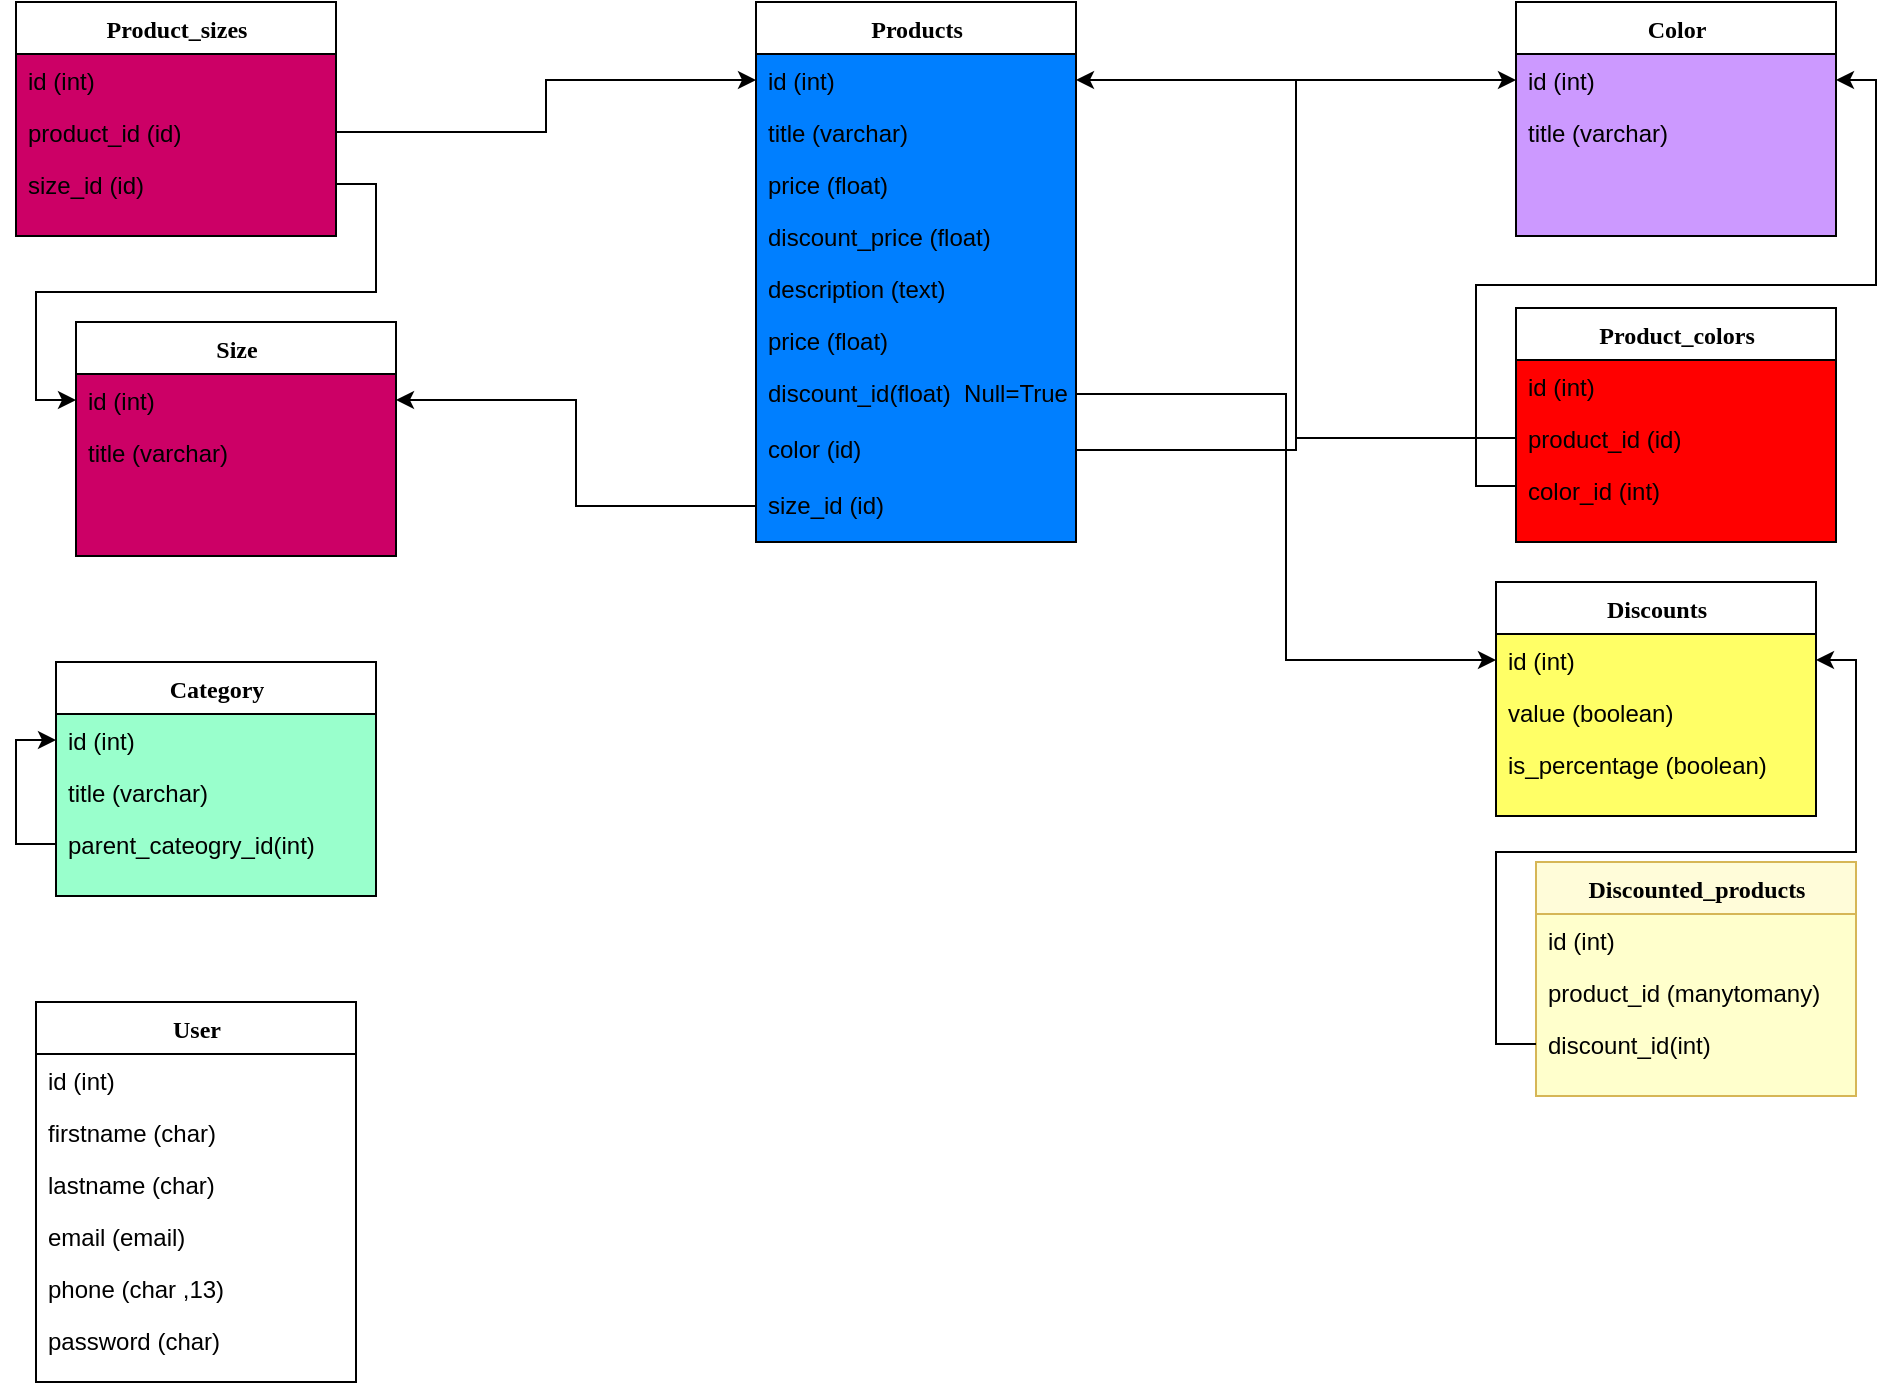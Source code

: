 <mxfile version="20.8.3" type="github">
  <diagram name="Page-1" id="9f46799a-70d6-7492-0946-bef42562c5a5">
    <mxGraphModel dx="1360" dy="775" grid="1" gridSize="10" guides="1" tooltips="1" connect="1" arrows="1" fold="1" page="1" pageScale="1" pageWidth="1100" pageHeight="850" background="#ffffff" math="0" shadow="0">
      <root>
        <mxCell id="0" />
        <mxCell id="1" parent="0" />
        <mxCell id="78961159f06e98e8-17" value="User" style="swimlane;html=1;fontStyle=1;align=center;verticalAlign=top;childLayout=stackLayout;horizontal=1;startSize=26;horizontalStack=0;resizeParent=1;resizeLast=0;collapsible=1;marginBottom=0;swimlaneFillColor=#ffffff;rounded=0;shadow=0;comic=0;labelBackgroundColor=none;strokeWidth=1;fillColor=none;fontFamily=Verdana;fontSize=12;" parent="1" vertex="1">
          <mxGeometry x="120" y="520" width="160" height="190" as="geometry" />
        </mxCell>
        <mxCell id="78961159f06e98e8-21" value="id (int)&lt;br&gt;&lt;br&gt;" style="text;html=1;strokeColor=none;fillColor=none;align=left;verticalAlign=top;spacingLeft=4;spacingRight=4;whiteSpace=wrap;overflow=hidden;rotatable=0;points=[[0,0.5],[1,0.5]];portConstraint=eastwest;" parent="78961159f06e98e8-17" vertex="1">
          <mxGeometry y="26" width="160" height="26" as="geometry" />
        </mxCell>
        <mxCell id="78961159f06e98e8-23" value="firstname (char)" style="text;html=1;strokeColor=none;fillColor=none;align=left;verticalAlign=top;spacingLeft=4;spacingRight=4;whiteSpace=wrap;overflow=hidden;rotatable=0;points=[[0,0.5],[1,0.5]];portConstraint=eastwest;" parent="78961159f06e98e8-17" vertex="1">
          <mxGeometry y="52" width="160" height="26" as="geometry" />
        </mxCell>
        <mxCell id="78961159f06e98e8-25" value="lastname (char)" style="text;html=1;strokeColor=none;fillColor=none;align=left;verticalAlign=top;spacingLeft=4;spacingRight=4;whiteSpace=wrap;overflow=hidden;rotatable=0;points=[[0,0.5],[1,0.5]];portConstraint=eastwest;" parent="78961159f06e98e8-17" vertex="1">
          <mxGeometry y="78" width="160" height="26" as="geometry" />
        </mxCell>
        <mxCell id="78961159f06e98e8-26" value="email (email)" style="text;html=1;strokeColor=none;fillColor=none;align=left;verticalAlign=top;spacingLeft=4;spacingRight=4;whiteSpace=wrap;overflow=hidden;rotatable=0;points=[[0,0.5],[1,0.5]];portConstraint=eastwest;" parent="78961159f06e98e8-17" vertex="1">
          <mxGeometry y="104" width="160" height="26" as="geometry" />
        </mxCell>
        <mxCell id="78961159f06e98e8-24" value="phone (char ,13)" style="text;html=1;strokeColor=none;fillColor=none;align=left;verticalAlign=top;spacingLeft=4;spacingRight=4;whiteSpace=wrap;overflow=hidden;rotatable=0;points=[[0,0.5],[1,0.5]];portConstraint=eastwest;" parent="78961159f06e98e8-17" vertex="1">
          <mxGeometry y="130" width="160" height="26" as="geometry" />
        </mxCell>
        <mxCell id="78961159f06e98e8-20" value="password (char)" style="text;html=1;strokeColor=none;fillColor=none;align=left;verticalAlign=top;spacingLeft=4;spacingRight=4;whiteSpace=wrap;overflow=hidden;rotatable=0;points=[[0,0.5],[1,0.5]];portConstraint=eastwest;" parent="78961159f06e98e8-17" vertex="1">
          <mxGeometry y="156" width="160" height="26" as="geometry" />
        </mxCell>
        <mxCell id="78961159f06e98e8-43" value="Category" style="swimlane;html=1;fontStyle=1;align=center;verticalAlign=top;childLayout=stackLayout;horizontal=1;startSize=26;horizontalStack=0;resizeParent=1;resizeLast=0;collapsible=1;marginBottom=0;swimlaneFillColor=#99FFCC;rounded=0;shadow=0;comic=0;labelBackgroundColor=none;strokeWidth=1;fillColor=none;fontFamily=Verdana;fontSize=12;" parent="1" vertex="1">
          <mxGeometry x="130" y="350" width="160" height="117" as="geometry" />
        </mxCell>
        <mxCell id="78961159f06e98e8-44" value="id (int)" style="text;html=1;strokeColor=none;fillColor=none;align=left;verticalAlign=top;spacingLeft=4;spacingRight=4;whiteSpace=wrap;overflow=hidden;rotatable=0;points=[[0,0.5],[1,0.5]];portConstraint=eastwest;" parent="78961159f06e98e8-43" vertex="1">
          <mxGeometry y="26" width="160" height="26" as="geometry" />
        </mxCell>
        <mxCell id="78961159f06e98e8-45" value="title (varchar)" style="text;html=1;strokeColor=none;fillColor=none;align=left;verticalAlign=top;spacingLeft=4;spacingRight=4;whiteSpace=wrap;overflow=hidden;rotatable=0;points=[[0,0.5],[1,0.5]];portConstraint=eastwest;" parent="78961159f06e98e8-43" vertex="1">
          <mxGeometry y="52" width="160" height="26" as="geometry" />
        </mxCell>
        <mxCell id="2yD11-zQO2KMrGkMFxLH-42" style="edgeStyle=orthogonalEdgeStyle;rounded=0;orthogonalLoop=1;jettySize=auto;html=1;exitX=0;exitY=0.5;exitDx=0;exitDy=0;entryX=0;entryY=0.5;entryDx=0;entryDy=0;" edge="1" parent="78961159f06e98e8-43" source="78961159f06e98e8-49" target="78961159f06e98e8-44">
          <mxGeometry relative="1" as="geometry" />
        </mxCell>
        <mxCell id="78961159f06e98e8-49" value="parent_cateogry_id(int)" style="text;html=1;strokeColor=none;fillColor=none;align=left;verticalAlign=top;spacingLeft=4;spacingRight=4;whiteSpace=wrap;overflow=hidden;rotatable=0;points=[[0,0.5],[1,0.5]];portConstraint=eastwest;" parent="78961159f06e98e8-43" vertex="1">
          <mxGeometry y="78" width="160" height="26" as="geometry" />
        </mxCell>
        <mxCell id="2yD11-zQO2KMrGkMFxLH-7" value="Color" style="swimlane;html=1;fontStyle=1;align=center;verticalAlign=top;childLayout=stackLayout;horizontal=1;startSize=26;horizontalStack=0;resizeParent=1;resizeLast=0;collapsible=1;marginBottom=0;swimlaneFillColor=#CC99FF;rounded=0;shadow=0;comic=0;labelBackgroundColor=none;strokeWidth=1;fillColor=none;fontFamily=Verdana;fontSize=12;" vertex="1" parent="1">
          <mxGeometry x="860" y="20" width="160" height="117" as="geometry" />
        </mxCell>
        <mxCell id="2yD11-zQO2KMrGkMFxLH-8" value="id (int)" style="text;html=1;strokeColor=none;fillColor=none;align=left;verticalAlign=top;spacingLeft=4;spacingRight=4;whiteSpace=wrap;overflow=hidden;rotatable=0;points=[[0,0.5],[1,0.5]];portConstraint=eastwest;" vertex="1" parent="2yD11-zQO2KMrGkMFxLH-7">
          <mxGeometry y="26" width="160" height="26" as="geometry" />
        </mxCell>
        <mxCell id="2yD11-zQO2KMrGkMFxLH-9" value="title (varchar)" style="text;html=1;strokeColor=none;fillColor=none;align=left;verticalAlign=top;spacingLeft=4;spacingRight=4;whiteSpace=wrap;overflow=hidden;rotatable=0;points=[[0,0.5],[1,0.5]];portConstraint=eastwest;" vertex="1" parent="2yD11-zQO2KMrGkMFxLH-7">
          <mxGeometry y="52" width="160" height="26" as="geometry" />
        </mxCell>
        <mxCell id="2yD11-zQO2KMrGkMFxLH-12" value="Size" style="swimlane;html=1;fontStyle=1;align=center;verticalAlign=top;childLayout=stackLayout;horizontal=1;startSize=26;horizontalStack=0;resizeParent=1;resizeLast=0;collapsible=1;marginBottom=0;swimlaneFillColor=#CC0066;rounded=0;shadow=0;comic=0;labelBackgroundColor=none;strokeWidth=1;fillColor=none;fontFamily=Verdana;fontSize=12;" vertex="1" parent="1">
          <mxGeometry x="140" y="180" width="160" height="117" as="geometry" />
        </mxCell>
        <mxCell id="2yD11-zQO2KMrGkMFxLH-13" value="id (int)" style="text;html=1;strokeColor=none;fillColor=none;align=left;verticalAlign=top;spacingLeft=4;spacingRight=4;whiteSpace=wrap;overflow=hidden;rotatable=0;points=[[0,0.5],[1,0.5]];portConstraint=eastwest;" vertex="1" parent="2yD11-zQO2KMrGkMFxLH-12">
          <mxGeometry y="26" width="160" height="26" as="geometry" />
        </mxCell>
        <mxCell id="2yD11-zQO2KMrGkMFxLH-14" value="title (varchar)" style="text;html=1;strokeColor=none;fillColor=none;align=left;verticalAlign=top;spacingLeft=4;spacingRight=4;whiteSpace=wrap;overflow=hidden;rotatable=0;points=[[0,0.5],[1,0.5]];portConstraint=eastwest;" vertex="1" parent="2yD11-zQO2KMrGkMFxLH-12">
          <mxGeometry y="52" width="160" height="26" as="geometry" />
        </mxCell>
        <mxCell id="2yD11-zQO2KMrGkMFxLH-16" value="Products" style="swimlane;html=1;fontStyle=1;align=center;verticalAlign=top;childLayout=stackLayout;horizontal=1;startSize=26;horizontalStack=0;resizeParent=1;resizeLast=0;collapsible=1;marginBottom=0;swimlaneFillColor=#007FFF;rounded=0;shadow=0;comic=0;labelBackgroundColor=none;strokeWidth=1;fillColor=none;fontFamily=Verdana;fontSize=12;" vertex="1" parent="1">
          <mxGeometry x="480" y="20" width="160" height="270" as="geometry" />
        </mxCell>
        <mxCell id="2yD11-zQO2KMrGkMFxLH-17" value="id (int)" style="text;html=1;strokeColor=none;fillColor=none;align=left;verticalAlign=top;spacingLeft=4;spacingRight=4;whiteSpace=wrap;overflow=hidden;rotatable=0;points=[[0,0.5],[1,0.5]];portConstraint=eastwest;" vertex="1" parent="2yD11-zQO2KMrGkMFxLH-16">
          <mxGeometry y="26" width="160" height="26" as="geometry" />
        </mxCell>
        <mxCell id="2yD11-zQO2KMrGkMFxLH-18" value="title (varchar)" style="text;html=1;strokeColor=none;fillColor=none;align=left;verticalAlign=top;spacingLeft=4;spacingRight=4;whiteSpace=wrap;overflow=hidden;rotatable=0;points=[[0,0.5],[1,0.5]];portConstraint=eastwest;" vertex="1" parent="2yD11-zQO2KMrGkMFxLH-16">
          <mxGeometry y="52" width="160" height="26" as="geometry" />
        </mxCell>
        <mxCell id="2yD11-zQO2KMrGkMFxLH-20" value="price (float)&lt;br&gt;&lt;br&gt;" style="text;html=1;strokeColor=none;fillColor=none;align=left;verticalAlign=top;spacingLeft=4;spacingRight=4;whiteSpace=wrap;overflow=hidden;rotatable=0;points=[[0,0.5],[1,0.5]];portConstraint=eastwest;" vertex="1" parent="2yD11-zQO2KMrGkMFxLH-16">
          <mxGeometry y="78" width="160" height="26" as="geometry" />
        </mxCell>
        <mxCell id="2yD11-zQO2KMrGkMFxLH-21" value="discount_price (float)&lt;br&gt;" style="text;html=1;strokeColor=none;fillColor=none;align=left;verticalAlign=top;spacingLeft=4;spacingRight=4;whiteSpace=wrap;overflow=hidden;rotatable=0;points=[[0,0.5],[1,0.5]];portConstraint=eastwest;" vertex="1" parent="2yD11-zQO2KMrGkMFxLH-16">
          <mxGeometry y="104" width="160" height="26" as="geometry" />
        </mxCell>
        <mxCell id="2yD11-zQO2KMrGkMFxLH-22" value="description (text)" style="text;html=1;strokeColor=none;fillColor=none;align=left;verticalAlign=top;spacingLeft=4;spacingRight=4;whiteSpace=wrap;overflow=hidden;rotatable=0;points=[[0,0.5],[1,0.5]];portConstraint=eastwest;" vertex="1" parent="2yD11-zQO2KMrGkMFxLH-16">
          <mxGeometry y="130" width="160" height="26" as="geometry" />
        </mxCell>
        <mxCell id="2yD11-zQO2KMrGkMFxLH-23" value="price (float)&lt;br&gt;&lt;br&gt;" style="text;html=1;strokeColor=none;fillColor=none;align=left;verticalAlign=top;spacingLeft=4;spacingRight=4;whiteSpace=wrap;overflow=hidden;rotatable=0;points=[[0,0.5],[1,0.5]];portConstraint=eastwest;" vertex="1" parent="2yD11-zQO2KMrGkMFxLH-16">
          <mxGeometry y="156" width="160" height="26" as="geometry" />
        </mxCell>
        <mxCell id="2yD11-zQO2KMrGkMFxLH-24" value="discount_id(float)&amp;nbsp; Null=True" style="text;html=1;strokeColor=none;fillColor=none;align=left;verticalAlign=top;spacingLeft=4;spacingRight=4;whiteSpace=wrap;overflow=hidden;rotatable=0;points=[[0,0.5],[1,0.5]];portConstraint=eastwest;" vertex="1" parent="2yD11-zQO2KMrGkMFxLH-16">
          <mxGeometry y="182" width="160" height="28" as="geometry" />
        </mxCell>
        <mxCell id="2yD11-zQO2KMrGkMFxLH-54" value="color (id)&amp;nbsp;" style="text;html=1;strokeColor=none;fillColor=none;align=left;verticalAlign=top;spacingLeft=4;spacingRight=4;whiteSpace=wrap;overflow=hidden;rotatable=0;points=[[0,0.5],[1,0.5]];portConstraint=eastwest;" vertex="1" parent="2yD11-zQO2KMrGkMFxLH-16">
          <mxGeometry y="210" width="160" height="28" as="geometry" />
        </mxCell>
        <mxCell id="2yD11-zQO2KMrGkMFxLH-55" value="size_id (id)&amp;nbsp;" style="text;html=1;strokeColor=none;fillColor=none;align=left;verticalAlign=top;spacingLeft=4;spacingRight=4;whiteSpace=wrap;overflow=hidden;rotatable=0;points=[[0,0.5],[1,0.5]];portConstraint=eastwest;" vertex="1" parent="2yD11-zQO2KMrGkMFxLH-16">
          <mxGeometry y="238" width="160" height="28" as="geometry" />
        </mxCell>
        <mxCell id="2yD11-zQO2KMrGkMFxLH-26" value="Discounts" style="swimlane;html=1;fontStyle=1;align=center;verticalAlign=top;childLayout=stackLayout;horizontal=1;startSize=26;horizontalStack=0;resizeParent=1;resizeLast=0;collapsible=1;marginBottom=0;swimlaneFillColor=#FFFF66;rounded=0;shadow=0;comic=0;labelBackgroundColor=none;strokeWidth=1;fillColor=none;fontFamily=Verdana;fontSize=12;" vertex="1" parent="1">
          <mxGeometry x="850" y="310" width="160" height="117" as="geometry" />
        </mxCell>
        <mxCell id="2yD11-zQO2KMrGkMFxLH-27" value="id (int)" style="text;html=1;strokeColor=none;fillColor=none;align=left;verticalAlign=top;spacingLeft=4;spacingRight=4;whiteSpace=wrap;overflow=hidden;rotatable=0;points=[[0,0.5],[1,0.5]];portConstraint=eastwest;" vertex="1" parent="2yD11-zQO2KMrGkMFxLH-26">
          <mxGeometry y="26" width="160" height="26" as="geometry" />
        </mxCell>
        <mxCell id="2yD11-zQO2KMrGkMFxLH-28" value="value (boolean)&lt;br&gt;&lt;br&gt;" style="text;html=1;strokeColor=none;fillColor=none;align=left;verticalAlign=top;spacingLeft=4;spacingRight=4;whiteSpace=wrap;overflow=hidden;rotatable=0;points=[[0,0.5],[1,0.5]];portConstraint=eastwest;" vertex="1" parent="2yD11-zQO2KMrGkMFxLH-26">
          <mxGeometry y="52" width="160" height="26" as="geometry" />
        </mxCell>
        <mxCell id="2yD11-zQO2KMrGkMFxLH-30" value="is_percentage (boolean)" style="text;html=1;strokeColor=none;fillColor=none;align=left;verticalAlign=top;spacingLeft=4;spacingRight=4;whiteSpace=wrap;overflow=hidden;rotatable=0;points=[[0,0.5],[1,0.5]];portConstraint=eastwest;" vertex="1" parent="2yD11-zQO2KMrGkMFxLH-26">
          <mxGeometry y="78" width="160" height="26" as="geometry" />
        </mxCell>
        <mxCell id="2yD11-zQO2KMrGkMFxLH-31" value="Discounted_products" style="swimlane;html=1;fontStyle=1;align=center;verticalAlign=top;childLayout=stackLayout;horizontal=1;startSize=26;horizontalStack=0;resizeParent=1;resizeLast=0;collapsible=1;marginBottom=0;swimlaneFillColor=#FFFFCC;rounded=0;shadow=0;comic=0;labelBackgroundColor=none;strokeWidth=1;fillColor=#FFFCD9;fontFamily=Verdana;fontSize=12;strokeColor=#d6b656;" vertex="1" parent="1">
          <mxGeometry x="870" y="450" width="160" height="117" as="geometry" />
        </mxCell>
        <mxCell id="2yD11-zQO2KMrGkMFxLH-32" value="id (int)" style="text;html=1;strokeColor=none;fillColor=none;align=left;verticalAlign=top;spacingLeft=4;spacingRight=4;whiteSpace=wrap;overflow=hidden;rotatable=0;points=[[0,0.5],[1,0.5]];portConstraint=eastwest;" vertex="1" parent="2yD11-zQO2KMrGkMFxLH-31">
          <mxGeometry y="26" width="160" height="26" as="geometry" />
        </mxCell>
        <mxCell id="2yD11-zQO2KMrGkMFxLH-35" value="product_id (manytomany)" style="text;html=1;strokeColor=none;fillColor=none;align=left;verticalAlign=top;spacingLeft=4;spacingRight=4;whiteSpace=wrap;overflow=hidden;rotatable=0;points=[[0,0.5],[1,0.5]];portConstraint=eastwest;" vertex="1" parent="2yD11-zQO2KMrGkMFxLH-31">
          <mxGeometry y="52" width="160" height="26" as="geometry" />
        </mxCell>
        <mxCell id="2yD11-zQO2KMrGkMFxLH-36" value="discount_id(int)" style="text;html=1;strokeColor=none;fillColor=none;align=left;verticalAlign=top;spacingLeft=4;spacingRight=4;whiteSpace=wrap;overflow=hidden;rotatable=0;points=[[0,0.5],[1,0.5]];portConstraint=eastwest;" vertex="1" parent="2yD11-zQO2KMrGkMFxLH-31">
          <mxGeometry y="78" width="160" height="26" as="geometry" />
        </mxCell>
        <mxCell id="2yD11-zQO2KMrGkMFxLH-41" style="edgeStyle=orthogonalEdgeStyle;rounded=0;orthogonalLoop=1;jettySize=auto;html=1;exitX=0;exitY=0.5;exitDx=0;exitDy=0;entryX=1;entryY=0.5;entryDx=0;entryDy=0;" edge="1" parent="1" source="2yD11-zQO2KMrGkMFxLH-36" target="2yD11-zQO2KMrGkMFxLH-27">
          <mxGeometry relative="1" as="geometry" />
        </mxCell>
        <mxCell id="2yD11-zQO2KMrGkMFxLH-60" value="Product_sizes" style="swimlane;html=1;fontStyle=1;align=center;verticalAlign=top;childLayout=stackLayout;horizontal=1;startSize=26;horizontalStack=0;resizeParent=1;resizeLast=0;collapsible=1;marginBottom=0;swimlaneFillColor=#CC0066;rounded=0;shadow=0;comic=0;labelBackgroundColor=none;strokeWidth=1;fillColor=none;fontFamily=Verdana;fontSize=12;" vertex="1" parent="1">
          <mxGeometry x="110" y="20" width="160" height="117" as="geometry" />
        </mxCell>
        <mxCell id="2yD11-zQO2KMrGkMFxLH-61" value="id (int)" style="text;html=1;strokeColor=none;fillColor=none;align=left;verticalAlign=top;spacingLeft=4;spacingRight=4;whiteSpace=wrap;overflow=hidden;rotatable=0;points=[[0,0.5],[1,0.5]];portConstraint=eastwest;" vertex="1" parent="2yD11-zQO2KMrGkMFxLH-60">
          <mxGeometry y="26" width="160" height="26" as="geometry" />
        </mxCell>
        <mxCell id="2yD11-zQO2KMrGkMFxLH-62" value="product_id (id)" style="text;html=1;strokeColor=none;fillColor=none;align=left;verticalAlign=top;spacingLeft=4;spacingRight=4;whiteSpace=wrap;overflow=hidden;rotatable=0;points=[[0,0.5],[1,0.5]];portConstraint=eastwest;" vertex="1" parent="2yD11-zQO2KMrGkMFxLH-60">
          <mxGeometry y="52" width="160" height="26" as="geometry" />
        </mxCell>
        <mxCell id="2yD11-zQO2KMrGkMFxLH-63" value="size_id (id)" style="text;html=1;strokeColor=none;fillColor=none;align=left;verticalAlign=top;spacingLeft=4;spacingRight=4;whiteSpace=wrap;overflow=hidden;rotatable=0;points=[[0,0.5],[1,0.5]];portConstraint=eastwest;" vertex="1" parent="2yD11-zQO2KMrGkMFxLH-60">
          <mxGeometry y="78" width="160" height="26" as="geometry" />
        </mxCell>
        <mxCell id="2yD11-zQO2KMrGkMFxLH-64" value="Product_colors" style="swimlane;html=1;fontStyle=1;align=center;verticalAlign=top;childLayout=stackLayout;horizontal=1;startSize=26;horizontalStack=0;resizeParent=1;resizeLast=0;collapsible=1;marginBottom=0;swimlaneFillColor=#FF0000;rounded=0;shadow=0;comic=0;labelBackgroundColor=none;strokeWidth=1;fillColor=none;fontFamily=Verdana;fontSize=12;" vertex="1" parent="1">
          <mxGeometry x="860" y="173" width="160" height="117" as="geometry" />
        </mxCell>
        <mxCell id="2yD11-zQO2KMrGkMFxLH-65" value="id (int)" style="text;html=1;strokeColor=none;fillColor=none;align=left;verticalAlign=top;spacingLeft=4;spacingRight=4;whiteSpace=wrap;overflow=hidden;rotatable=0;points=[[0,0.5],[1,0.5]];portConstraint=eastwest;" vertex="1" parent="2yD11-zQO2KMrGkMFxLH-64">
          <mxGeometry y="26" width="160" height="26" as="geometry" />
        </mxCell>
        <mxCell id="2yD11-zQO2KMrGkMFxLH-66" value="product_id (id)" style="text;html=1;strokeColor=none;fillColor=none;align=left;verticalAlign=top;spacingLeft=4;spacingRight=4;whiteSpace=wrap;overflow=hidden;rotatable=0;points=[[0,0.5],[1,0.5]];portConstraint=eastwest;" vertex="1" parent="2yD11-zQO2KMrGkMFxLH-64">
          <mxGeometry y="52" width="160" height="26" as="geometry" />
        </mxCell>
        <mxCell id="2yD11-zQO2KMrGkMFxLH-67" value="color_id (int)" style="text;html=1;strokeColor=none;fillColor=none;align=left;verticalAlign=top;spacingLeft=4;spacingRight=4;whiteSpace=wrap;overflow=hidden;rotatable=0;points=[[0,0.5],[1,0.5]];portConstraint=eastwest;" vertex="1" parent="2yD11-zQO2KMrGkMFxLH-64">
          <mxGeometry y="78" width="160" height="22" as="geometry" />
        </mxCell>
        <mxCell id="2yD11-zQO2KMrGkMFxLH-70" style="edgeStyle=orthogonalEdgeStyle;rounded=0;orthogonalLoop=1;jettySize=auto;html=1;" edge="1" parent="1" source="2yD11-zQO2KMrGkMFxLH-55" target="2yD11-zQO2KMrGkMFxLH-13">
          <mxGeometry relative="1" as="geometry" />
        </mxCell>
        <mxCell id="2yD11-zQO2KMrGkMFxLH-71" style="edgeStyle=orthogonalEdgeStyle;rounded=0;orthogonalLoop=1;jettySize=auto;html=1;" edge="1" parent="1" source="2yD11-zQO2KMrGkMFxLH-54" target="2yD11-zQO2KMrGkMFxLH-8">
          <mxGeometry relative="1" as="geometry" />
        </mxCell>
        <mxCell id="2yD11-zQO2KMrGkMFxLH-74" style="edgeStyle=orthogonalEdgeStyle;rounded=0;orthogonalLoop=1;jettySize=auto;html=1;" edge="1" parent="1" source="2yD11-zQO2KMrGkMFxLH-66" target="2yD11-zQO2KMrGkMFxLH-17">
          <mxGeometry relative="1" as="geometry" />
        </mxCell>
        <mxCell id="2yD11-zQO2KMrGkMFxLH-75" style="edgeStyle=orthogonalEdgeStyle;rounded=0;orthogonalLoop=1;jettySize=auto;html=1;" edge="1" parent="1" source="2yD11-zQO2KMrGkMFxLH-62" target="2yD11-zQO2KMrGkMFxLH-17">
          <mxGeometry relative="1" as="geometry" />
        </mxCell>
        <mxCell id="2yD11-zQO2KMrGkMFxLH-76" style="edgeStyle=orthogonalEdgeStyle;rounded=0;orthogonalLoop=1;jettySize=auto;html=1;" edge="1" parent="1" source="2yD11-zQO2KMrGkMFxLH-63" target="2yD11-zQO2KMrGkMFxLH-13">
          <mxGeometry relative="1" as="geometry" />
        </mxCell>
        <mxCell id="2yD11-zQO2KMrGkMFxLH-78" style="edgeStyle=orthogonalEdgeStyle;rounded=0;orthogonalLoop=1;jettySize=auto;html=1;" edge="1" parent="1" source="2yD11-zQO2KMrGkMFxLH-67" target="2yD11-zQO2KMrGkMFxLH-8">
          <mxGeometry relative="1" as="geometry" />
        </mxCell>
        <mxCell id="2yD11-zQO2KMrGkMFxLH-79" style="edgeStyle=orthogonalEdgeStyle;rounded=0;orthogonalLoop=1;jettySize=auto;html=1;" edge="1" parent="1" source="2yD11-zQO2KMrGkMFxLH-24" target="2yD11-zQO2KMrGkMFxLH-27">
          <mxGeometry relative="1" as="geometry" />
        </mxCell>
      </root>
    </mxGraphModel>
  </diagram>
</mxfile>
